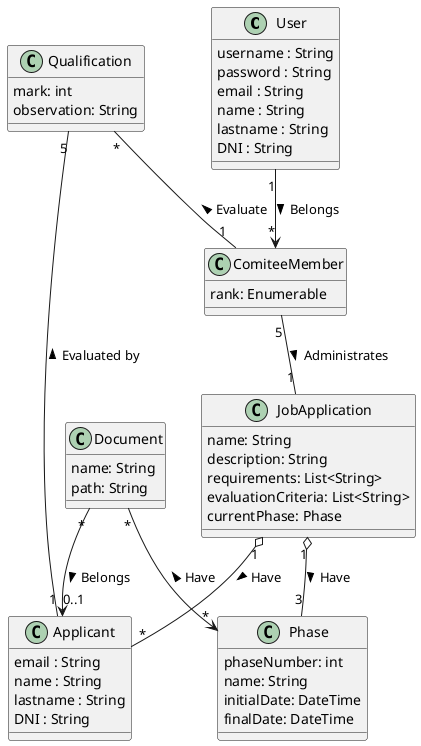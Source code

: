 @startuml
class User{
        username : String
        password : String
        email : String
        name : String
        lastname : String
        DNI : String
}
class ComiteeMember{
  rank: Enumerable
}



class JobApplication {
        name: String
        description: String
        requirements: List<String>
        evaluationCriteria: List<String>
        currentPhase: Phase
}

class Phase {
        phaseNumber: int
        name: String
        initialDate: DateTime
        finalDate: DateTime
}
class Applicant {
        email : String
        name : String
        lastname : String
        DNI : String
}
class Qualification {
        mark: int
        observation: String
}
class Document {
        name: String
        path: String
}

User "1" --> "*" ComiteeMember:Belongs >

Qualification "*" -- "1" ComiteeMember:Evaluate <

ComiteeMember "5" -- "1" JobApplication:Administrates >

Document "*" --> "*" Phase:Have <
JobApplication "1" o-- "3" Phase:Have > 

JobApplication "1" o-- "*" Applicant:Have >
Qualification "5" -- "1" Applicant:Evaluated by < 
Document "*" --> "0..1" Applicant:Belongs >
@enduml
